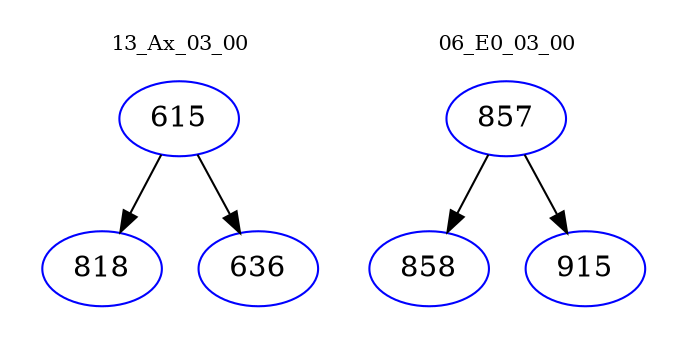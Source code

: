 digraph{
subgraph cluster_0 {
color = white
label = "13_Ax_03_00";
fontsize=10;
T0_615 [label="615", color="blue"]
T0_615 -> T0_818 [color="black"]
T0_818 [label="818", color="blue"]
T0_615 -> T0_636 [color="black"]
T0_636 [label="636", color="blue"]
}
subgraph cluster_1 {
color = white
label = "06_E0_03_00";
fontsize=10;
T1_857 [label="857", color="blue"]
T1_857 -> T1_858 [color="black"]
T1_858 [label="858", color="blue"]
T1_857 -> T1_915 [color="black"]
T1_915 [label="915", color="blue"]
}
}
